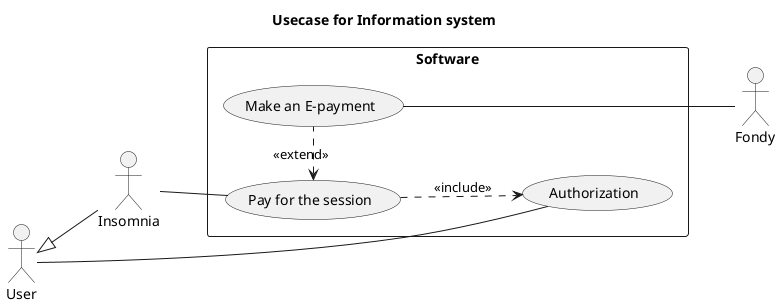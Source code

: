 @startuml 
title Usecase for Information system
left to right direction
skinparam packageStyle rect
actor User
actor Insomnia
actor Fondy
rectangle Software {
  User -- (Authorization)
  User <|-- Insomnia
  
  
  Insomnia -- (Pay for the session)
  (Make an E-payment) --- Fondy
  (Pay for the session) <. (Make an E-payment) : <<extend>>
  (Authorization) <.up. (Pay for the session) : <<include>>

  
  
  
  
}
@enduml

